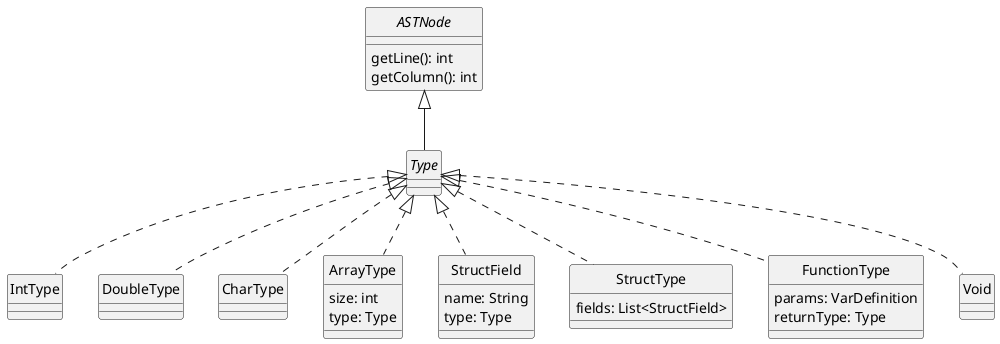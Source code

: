 @startuml Types
skinparam style strictuml
skinparam monochrome true

interface ASTNode {
    getLine(): int
    getColumn(): int
}

interface Type

ASTNode <|-- Type

'Los tipos simples son: int, double, char
Type <|.. IntType
class IntType

class DoubleType
Type <|.. DoubleType

class CharType
Type <|.. CharType


' Los tipos complejos son Arrays y Structs

/' Los arrays pueden ser creados usando [] para construir un tipo nuevo,
debiendo especificar el tamaño del array, previo a su tipo, en su construcción '/
class ArrayType {
    size: int
    type: Type
}
Type <|.. ArrayType


class StructField {
    name: String
    type: Type
}
Type <|.. StructField


' Un registro se puede crear usando la palabra clave defstruct y definiendo una secuencia de variables
class StructType {
    fields: List<StructField>   /'¿Por qué este tipo concreto?'/
}
Type <|.. StructType


class FunctionType {
    params: VarDefinition
    returnType: Type    /'Sólo se devuelven tipos simples'/
}
Type <|.. FunctionType


' Las funciones tienen un tipo de retorno, pero pueden no devolver nada
' Se necesita el tipo Void
class Void
Type <|.. Void

@enduml
